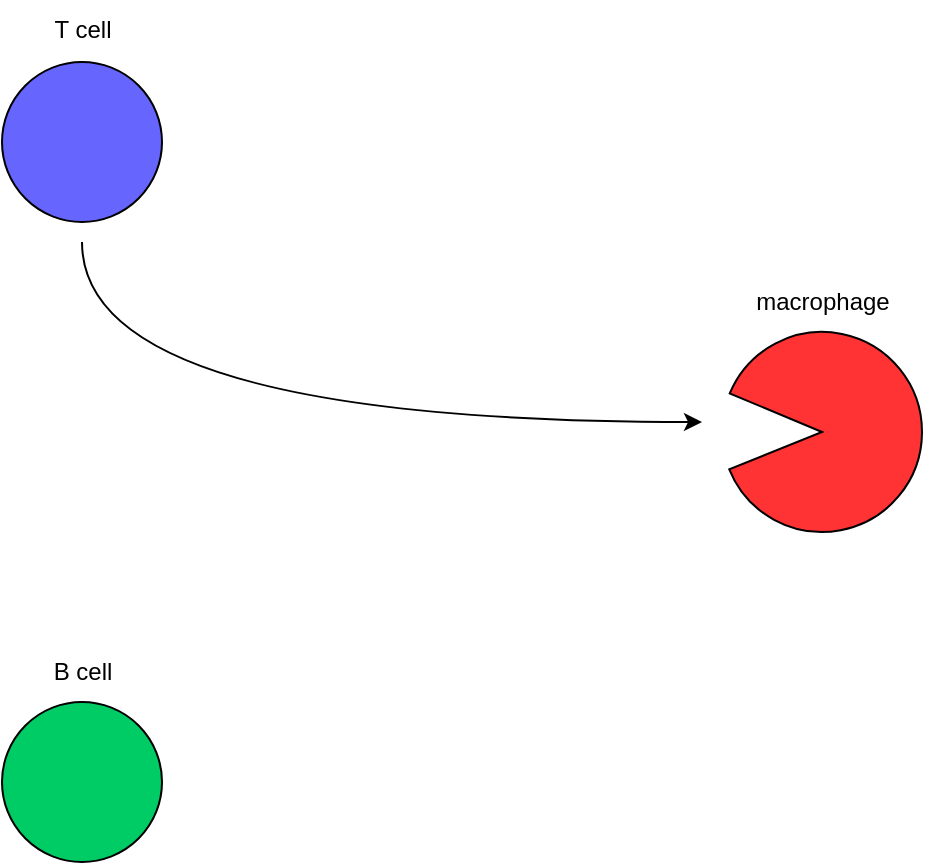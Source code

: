 <mxfile version="20.8.1" type="github">
  <diagram name="Page-1" id="822b0af5-4adb-64df-f703-e8dfc1f81529">
    <mxGraphModel dx="777" dy="461" grid="1" gridSize="10" guides="1" tooltips="1" connect="1" arrows="1" fold="1" page="1" pageScale="1" pageWidth="1100" pageHeight="850" background="none" math="0" shadow="0">
      <root>
        <mxCell id="0" />
        <mxCell id="1" parent="0" />
        <mxCell id="LHnNvq8UYO9nDYmu-Zto-1" value="&lt;p style=&quot;line-height: 120%;&quot;&gt;&lt;br&gt;&lt;/p&gt;" style="verticalLabelPosition=bottom;verticalAlign=top;html=1;shape=mxgraph.basic.pie;startAngle=0.813;endAngle=0.689;fillColor=#FF3333;strokeColor=#000000;strokeWidth=1;align=center;" vertex="1" parent="1">
          <mxGeometry x="510" y="375" width="100" height="100" as="geometry" />
        </mxCell>
        <mxCell id="LHnNvq8UYO9nDYmu-Zto-11" style="edgeStyle=orthogonalEdgeStyle;curved=1;rounded=0;orthogonalLoop=1;jettySize=auto;html=1;fontSize=12;" edge="1" parent="1">
          <mxGeometry relative="1" as="geometry">
            <mxPoint x="190" y="330" as="sourcePoint" />
            <mxPoint x="500" y="420" as="targetPoint" />
            <Array as="points">
              <mxPoint x="190" y="420" />
            </Array>
          </mxGeometry>
        </mxCell>
        <mxCell id="LHnNvq8UYO9nDYmu-Zto-2" value="&lt;p style=&quot;line-height: 120%;&quot;&gt;&lt;br&gt;&lt;/p&gt;" style="ellipse;whiteSpace=wrap;html=1;aspect=fixed;strokeColor=#000000;strokeWidth=1;fontSize=12;fillColor=#6666FF;" vertex="1" parent="1">
          <mxGeometry x="150" y="240" width="80" height="80" as="geometry" />
        </mxCell>
        <mxCell id="LHnNvq8UYO9nDYmu-Zto-3" value="macrophage" style="text;html=1;align=center;verticalAlign=middle;resizable=0;points=[];autosize=1;strokeColor=none;fillColor=none;fontSize=12;" vertex="1" parent="1">
          <mxGeometry x="515" y="345" width="90" height="30" as="geometry" />
        </mxCell>
        <mxCell id="LHnNvq8UYO9nDYmu-Zto-4" value="T cell" style="text;html=1;align=center;verticalAlign=middle;resizable=0;points=[];autosize=1;strokeColor=none;fillColor=none;fontSize=12;" vertex="1" parent="1">
          <mxGeometry x="165" y="209" width="50" height="30" as="geometry" />
        </mxCell>
        <mxCell id="LHnNvq8UYO9nDYmu-Zto-5" value="" style="ellipse;whiteSpace=wrap;html=1;aspect=fixed;strokeColor=#000000;strokeWidth=1;fontSize=12;fillColor=#00CC66;" vertex="1" parent="1">
          <mxGeometry x="150" y="560" width="80" height="80" as="geometry" />
        </mxCell>
        <mxCell id="LHnNvq8UYO9nDYmu-Zto-6" value="B cell" style="text;html=1;align=center;verticalAlign=middle;resizable=0;points=[];autosize=1;strokeColor=none;fillColor=none;fontSize=12;" vertex="1" parent="1">
          <mxGeometry x="165" y="530" width="50" height="30" as="geometry" />
        </mxCell>
      </root>
    </mxGraphModel>
  </diagram>
</mxfile>
